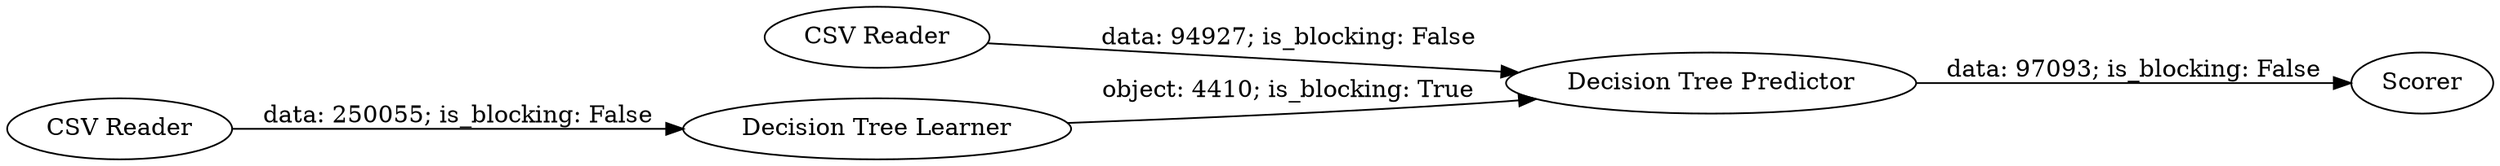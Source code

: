 digraph {
	"-590710785713011623_8" [label="CSV Reader"]
	"-590710785713011623_7" [label="CSV Reader"]
	"-590710785713011623_3" [label="Decision Tree Learner"]
	"-590710785713011623_4" [label="Decision Tree Predictor"]
	"-590710785713011623_6" [label=Scorer]
	"-590710785713011623_8" -> "-590710785713011623_4" [label="data: 94927; is_blocking: False"]
	"-590710785713011623_3" -> "-590710785713011623_4" [label="object: 4410; is_blocking: True"]
	"-590710785713011623_4" -> "-590710785713011623_6" [label="data: 97093; is_blocking: False"]
	"-590710785713011623_7" -> "-590710785713011623_3" [label="data: 250055; is_blocking: False"]
	rankdir=LR
}
